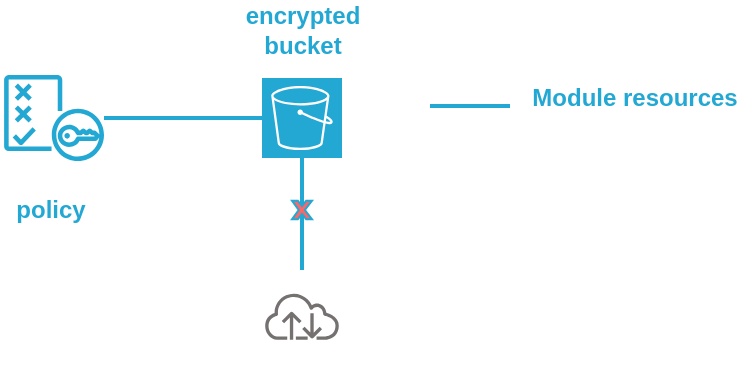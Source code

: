 <mxfile pages="1">
    <diagram id="4aA8682Oxr7YlsX3xrEW" name="Page-1">
        <mxGraphModel dx="808" dy="574" grid="1" gridSize="10" guides="1" tooltips="1" connect="1" arrows="1" fold="1" page="1" pageScale="1" pageWidth="827" pageHeight="1169" math="0" shadow="0">
            <root>
                <mxCell id="0"/>
                <mxCell id="1" parent="0"/>
                <mxCell id="asYjwT--wiLLLTKxJUm1-17" value="" style="endArrow=none;html=1;strokeColor=#23A8D4;fontColor=#767171;fontSize=27;spacing=7;strokeWidth=2;" parent="1" edge="1">
                    <mxGeometry width="50" height="50" relative="1" as="geometry">
                        <mxPoint x="255" y="108" as="sourcePoint"/>
                        <mxPoint x="295" y="108" as="targetPoint"/>
                    </mxGeometry>
                </mxCell>
                <mxCell id="asYjwT--wiLLLTKxJUm1-19" value="&lt;font style=&quot;font-size: 12px&quot;&gt;Module resources&lt;/font&gt;" style="text;html=1;resizable=0;autosize=1;align=center;verticalAlign=middle;points=[];fillColor=none;strokeColor=none;rounded=0;fontSize=12;fontColor=#23A8D4;fontStyle=1" parent="1" vertex="1">
                    <mxGeometry x="302" y="94" width="110" height="20" as="geometry"/>
                </mxCell>
                <mxCell id="2" value="" style="points=[[0,0,0],[0.25,0,0],[0.5,0,0],[0.75,0,0],[1,0,0],[0,1,0],[0.25,1,0],[0.5,1,0],[0.75,1,0],[1,1,0],[0,0.25,0],[0,0.5,0],[0,0.75,0],[1,0.25,0],[1,0.5,0],[1,0.75,0]];outlineConnect=0;fontColor=#232F3E;gradientDirection=north;strokeColor=#ffffff;dashed=0;verticalLabelPosition=bottom;verticalAlign=top;align=center;html=1;fontSize=12;fontStyle=0;aspect=fixed;shape=mxgraph.aws4.resourceIcon;resIcon=mxgraph.aws4.s3;fillColor=#23A8D4;" parent="1" vertex="1">
                    <mxGeometry x="171" y="94" width="40" height="40" as="geometry"/>
                </mxCell>
                <mxCell id="V-8-V4IVGU_MWSR6jdJK-3" value="" style="outlineConnect=0;fontColor=#232F3E;gradientColor=none;strokeColor=none;dashed=0;verticalLabelPosition=bottom;verticalAlign=top;align=center;html=1;fontSize=12;fontStyle=0;aspect=fixed;pointerEvents=1;shape=mxgraph.aws4.policy;fillColor=#23A8D4;" parent="1" vertex="1">
                    <mxGeometry x="42" y="92.5" width="50.06" height="43" as="geometry"/>
                </mxCell>
                <mxCell id="4" value="" style="endArrow=none;html=1;strokeColor=#23A8D4;fontColor=#767171;fontSize=27;spacing=7;strokeWidth=2;entryX=0;entryY=0.5;entryDx=0;entryDy=0;entryPerimeter=0;" parent="1" source="V-8-V4IVGU_MWSR6jdJK-3" target="2" edge="1">
                    <mxGeometry width="50" height="50" relative="1" as="geometry">
                        <mxPoint x="182" y="64" as="sourcePoint"/>
                        <mxPoint x="222" y="64" as="targetPoint"/>
                    </mxGeometry>
                </mxCell>
                <mxCell id="6" value="encrypted&lt;br&gt;bucket" style="text;html=1;resizable=0;autosize=1;align=center;verticalAlign=middle;points=[];strokeColor=none;rounded=0;fontColor=#23A8D4;fontStyle=1" parent="1" vertex="1">
                    <mxGeometry x="156" y="55" width="70" height="30" as="geometry"/>
                </mxCell>
                <mxCell id="7" value="policy" style="text;html=1;resizable=0;autosize=1;align=center;verticalAlign=middle;points=[];strokeColor=none;rounded=0;fontColor=#23A8D4;fontStyle=1" parent="1" vertex="1">
                    <mxGeometry x="40" y="150" width="50" height="20" as="geometry"/>
                </mxCell>
                <mxCell id="9" value="" style="outlineConnect=0;fontColor=#232F3E;dashed=0;verticalLabelPosition=bottom;verticalAlign=top;align=center;html=1;fontSize=12;fontStyle=0;aspect=fixed;shape=mxgraph.aws4.resourceIcon;resIcon=mxgraph.aws4.internet;strokeColor=#767171;fillColor=none;" parent="1" vertex="1">
                    <mxGeometry x="168" y="190" width="46" height="46" as="geometry"/>
                </mxCell>
                <mxCell id="10" value="" style="endArrow=none;html=1;strokeColor=#23A8D4;fontColor=#767171;fontSize=27;spacing=7;strokeWidth=2;entryX=0.5;entryY=1;entryDx=0;entryDy=0;entryPerimeter=0;" parent="1" source="9" target="2" edge="1">
                    <mxGeometry width="50" height="50" relative="1" as="geometry">
                        <mxPoint x="265" y="64" as="sourcePoint"/>
                        <mxPoint x="305" y="64" as="targetPoint"/>
                    </mxGeometry>
                </mxCell>
                <mxCell id="11" value="" style="verticalLabelPosition=bottom;verticalAlign=top;html=1;shape=mxgraph.basic.x;fontColor=#FFCD2D;gradientColor=none;strokeColor=#23A8D4;fillColor=#FF6666;aspect=fixed;" parent="1" vertex="1">
                    <mxGeometry x="186" y="155.35" width="10" height="9.3" as="geometry"/>
                </mxCell>
            </root>
        </mxGraphModel>
    </diagram>
</mxfile>